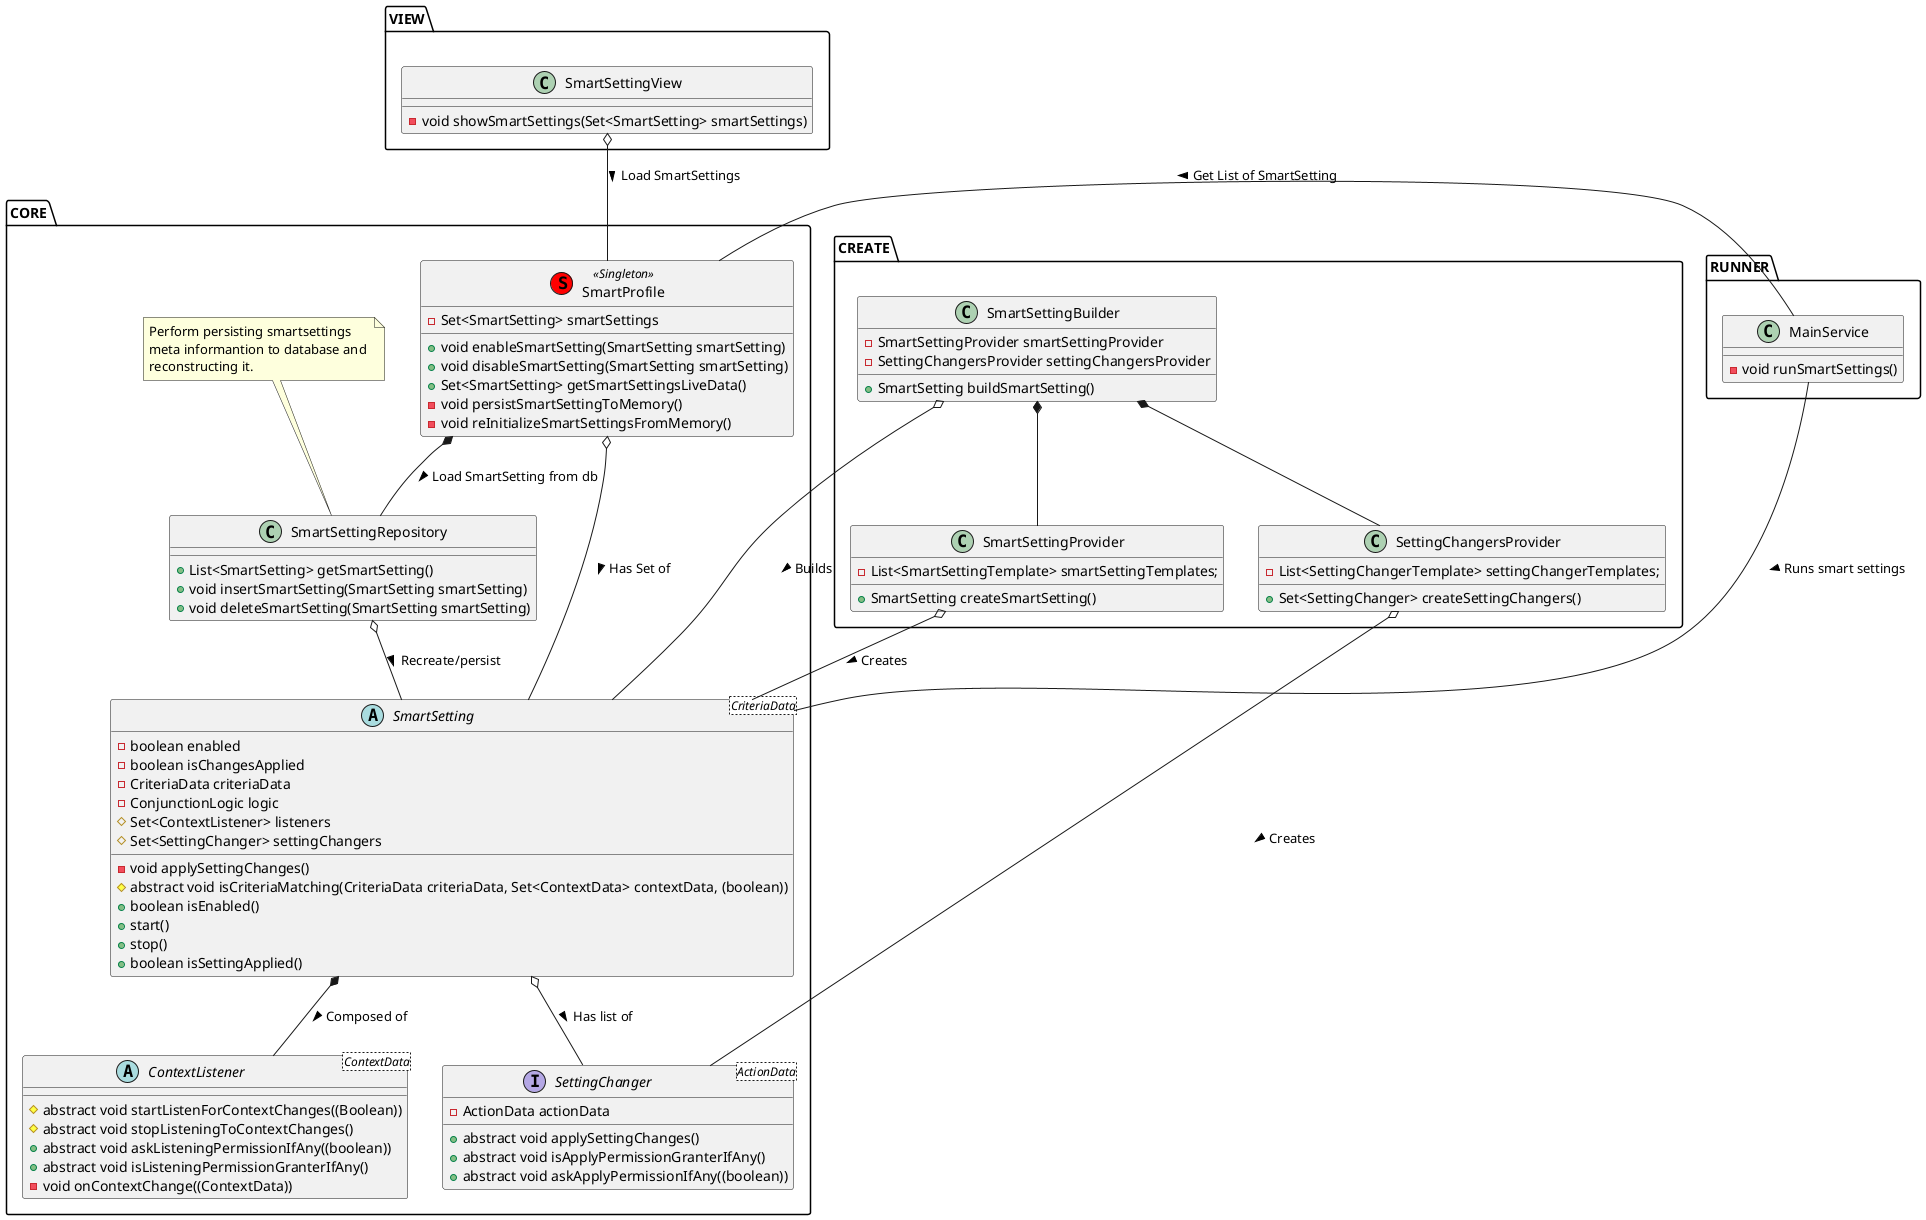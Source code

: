 @startuml

package CORE {

abstract class ContextListener<ContextData> {
    # abstract void startListenForContextChanges((Boolean))
    # abstract void stopListeningToContextChanges()
    + abstract void askListeningPermissionIfAny((boolean))
    + abstract void isListeningPermissionGranterIfAny()
    - void onContextChange((ContextData))
}

interface SettingChanger<ActionData> {
    - ActionData actionData
    + abstract void applySettingChanges()
    + abstract void isApplyPermissionGranterIfAny()
    + abstract void askApplyPermissionIfAny((boolean))
}

abstract class SmartSetting<CriteriaData> {
    - boolean enabled
    - boolean isChangesApplied
    - CriteriaData criteriaData
    - ConjunctionLogic logic
    # Set<ContextListener> listeners
    # Set<SettingChanger> settingChangers
    - void applySettingChanges()
    # abstract void isCriteriaMatching(CriteriaData criteriaData, Set<ContextData> contextData, (boolean))
    + boolean isEnabled()
    + start()
    + stop()
    + boolean isSettingApplied()
}

SmartSetting *-- ContextListener : Composed of >
SmartSetting o-- SettingChanger : Has list of >

class SmartSettingRepository {

    + List<SmartSetting> getSmartSetting()
    + void insertSmartSetting(SmartSetting smartSetting)
    + void deleteSmartSetting(SmartSetting smartSetting)
}

note top of SmartSettingRepository : Perform persisting smartsettings \nmeta informantion to database and \nreconstructing it.

SmartSettingRepository o-- SmartSetting : Recreate/persist >

class SmartProfile <<(S,red) Singleton>> {
    - Set<SmartSetting> smartSettings
    + void enableSmartSetting(SmartSetting smartSetting)
    + void disableSmartSetting(SmartSetting smartSetting)
    + Set<SmartSetting> getSmartSettingsLiveData()
    - void persistSmartSettingToMemory()
    - void reInitializeSmartSettingsFromMemory()
}

SmartProfile o-- SmartSetting : Has Set of >
SmartProfile *-- SmartSettingRepository : Load SmartSetting from db >
}

package CREATE {

class SmartSettingProvider {
    - List<SmartSettingTemplate> smartSettingTemplates;
    + SmartSetting createSmartSetting()
}

SmartSettingProvider o-- SmartSetting : Creates >

class SettingChangersProvider {
    - List<SettingChangerTemplate> settingChangerTemplates;
    + Set<SettingChanger> createSettingChangers()
}

SettingChangersProvider o-- SettingChanger : Creates >

class SmartSettingBuilder {
    - SmartSettingProvider smartSettingProvider
    - SettingChangersProvider settingChangersProvider
    + SmartSetting buildSmartSetting()
}

SmartSettingBuilder *-- SmartSettingProvider
SmartSettingBuilder *-- SettingChangersProvider
SmartSettingBuilder o-- SmartSetting : Builds >

}

package RUNNER {

class MainService {
    - void runSmartSettings()
}

MainService - SmartSetting : Runs smart settings >
MainService - SmartProfile : Get List of SmartSetting >
}

package VIEW {
    class SmartSettingView {
        - void showSmartSettings(Set<SmartSetting> smartSettings)
    }

    SmartSettingView o-- SmartProfile : Load SmartSettings >
}

@enduml